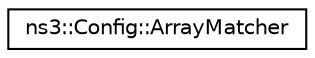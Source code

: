 digraph "Graphical Class Hierarchy"
{
 // LATEX_PDF_SIZE
  edge [fontname="Helvetica",fontsize="10",labelfontname="Helvetica",labelfontsize="10"];
  node [fontname="Helvetica",fontsize="10",shape=record];
  rankdir="LR";
  Node0 [label="ns3::Config::ArrayMatcher",height=0.2,width=0.4,color="black", fillcolor="white", style="filled",URL="$classns3_1_1_config_1_1_array_matcher.html",tooltip="Helper to test if an array entry matches a config path specification."];
}
